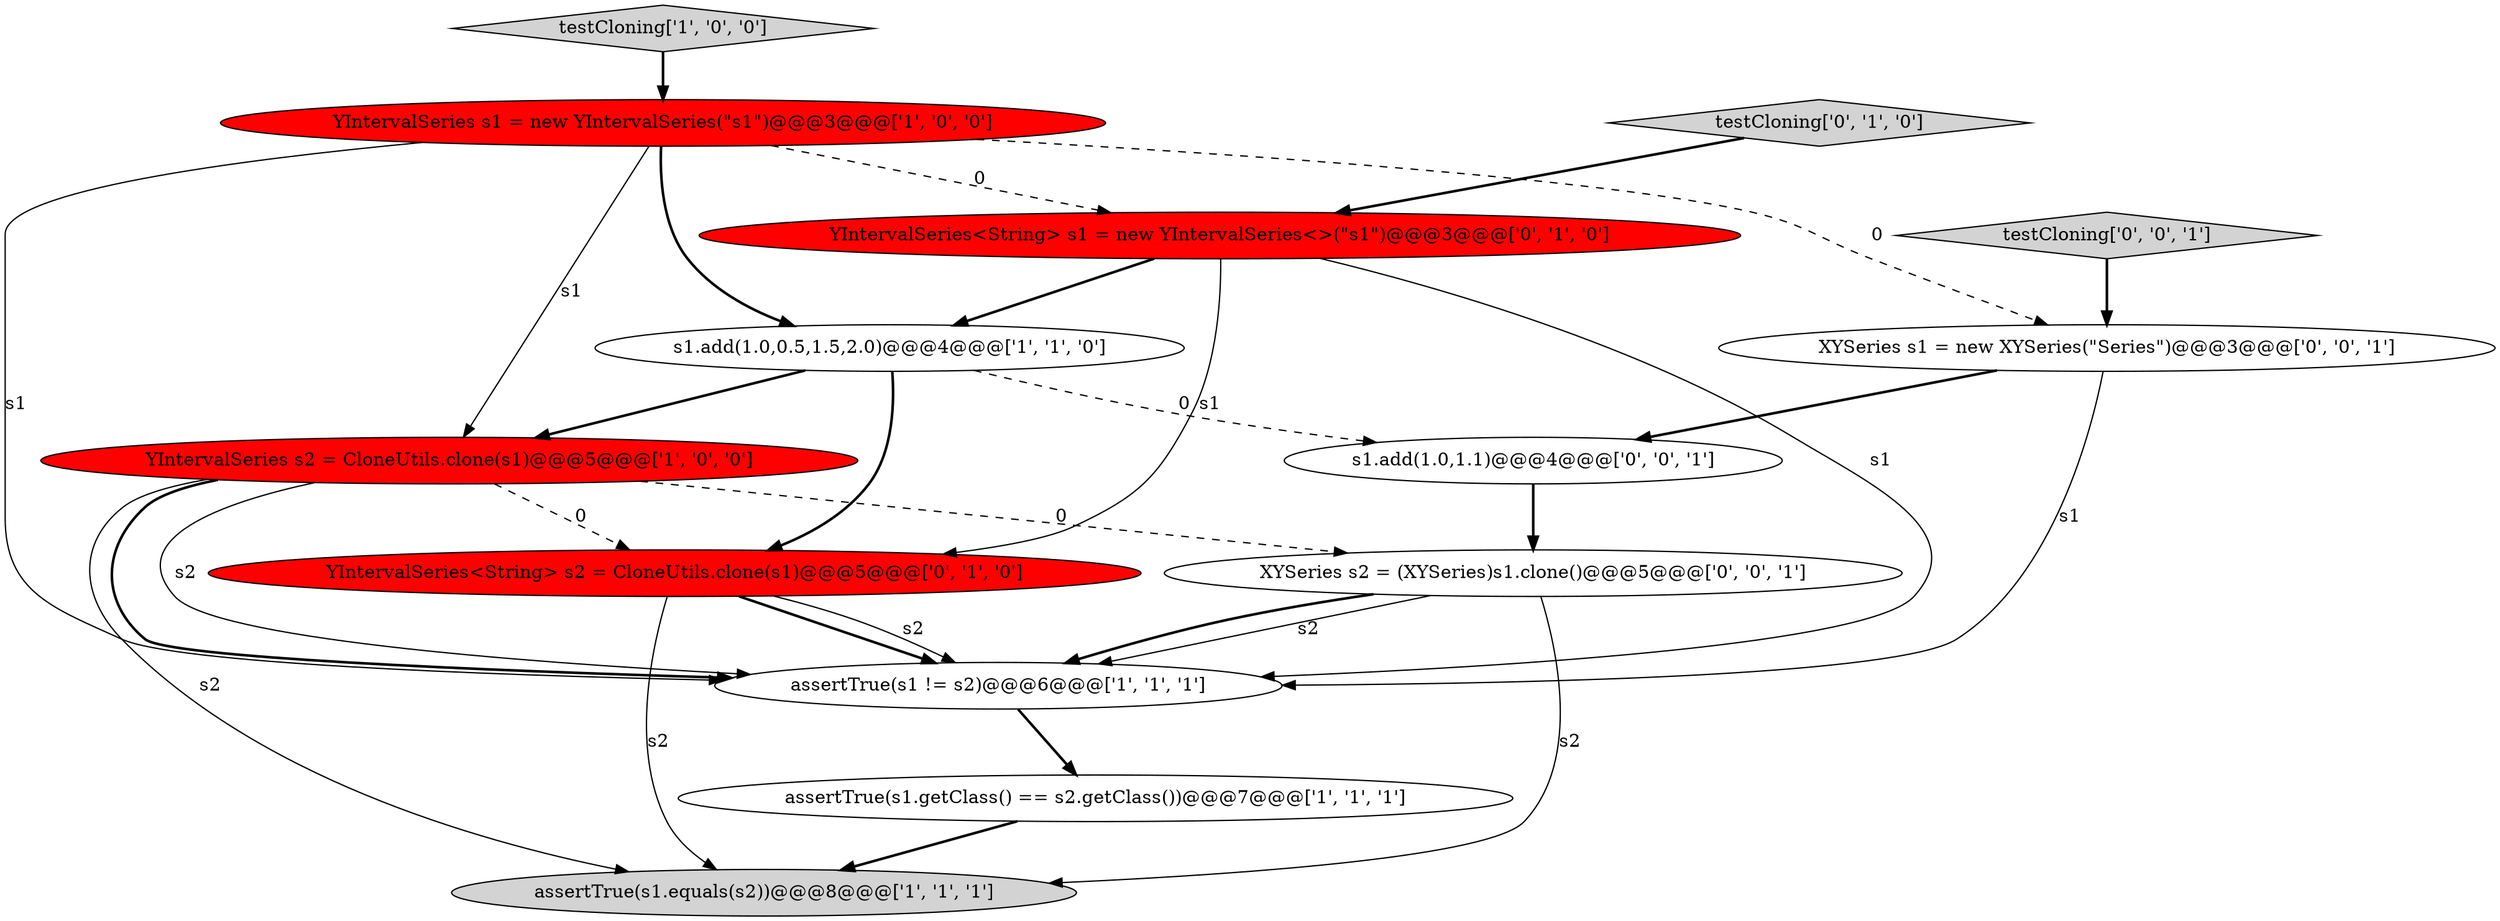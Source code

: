 digraph {
0 [style = filled, label = "testCloning['1', '0', '0']", fillcolor = lightgray, shape = diamond image = "AAA0AAABBB1BBB"];
2 [style = filled, label = "assertTrue(s1.equals(s2))@@@8@@@['1', '1', '1']", fillcolor = lightgray, shape = ellipse image = "AAA0AAABBB1BBB"];
7 [style = filled, label = "testCloning['0', '1', '0']", fillcolor = lightgray, shape = diamond image = "AAA0AAABBB2BBB"];
13 [style = filled, label = "XYSeries s2 = (XYSeries)s1.clone()@@@5@@@['0', '0', '1']", fillcolor = white, shape = ellipse image = "AAA0AAABBB3BBB"];
5 [style = filled, label = "s1.add(1.0,0.5,1.5,2.0)@@@4@@@['1', '1', '0']", fillcolor = white, shape = ellipse image = "AAA0AAABBB1BBB"];
6 [style = filled, label = "assertTrue(s1.getClass() == s2.getClass())@@@7@@@['1', '1', '1']", fillcolor = white, shape = ellipse image = "AAA0AAABBB1BBB"];
10 [style = filled, label = "s1.add(1.0,1.1)@@@4@@@['0', '0', '1']", fillcolor = white, shape = ellipse image = "AAA0AAABBB3BBB"];
12 [style = filled, label = "XYSeries s1 = new XYSeries(\"Series\")@@@3@@@['0', '0', '1']", fillcolor = white, shape = ellipse image = "AAA0AAABBB3BBB"];
8 [style = filled, label = "YIntervalSeries<String> s1 = new YIntervalSeries<>(\"s1\")@@@3@@@['0', '1', '0']", fillcolor = red, shape = ellipse image = "AAA1AAABBB2BBB"];
9 [style = filled, label = "YIntervalSeries<String> s2 = CloneUtils.clone(s1)@@@5@@@['0', '1', '0']", fillcolor = red, shape = ellipse image = "AAA1AAABBB2BBB"];
4 [style = filled, label = "assertTrue(s1 != s2)@@@6@@@['1', '1', '1']", fillcolor = white, shape = ellipse image = "AAA0AAABBB1BBB"];
11 [style = filled, label = "testCloning['0', '0', '1']", fillcolor = lightgray, shape = diamond image = "AAA0AAABBB3BBB"];
3 [style = filled, label = "YIntervalSeries s2 = CloneUtils.clone(s1)@@@5@@@['1', '0', '0']", fillcolor = red, shape = ellipse image = "AAA1AAABBB1BBB"];
1 [style = filled, label = "YIntervalSeries s1 = new YIntervalSeries(\"s1\")@@@3@@@['1', '0', '0']", fillcolor = red, shape = ellipse image = "AAA1AAABBB1BBB"];
1->5 [style = bold, label=""];
5->3 [style = bold, label=""];
8->9 [style = solid, label="s1"];
3->2 [style = solid, label="s2"];
5->9 [style = bold, label=""];
1->3 [style = solid, label="s1"];
4->6 [style = bold, label=""];
9->2 [style = solid, label="s2"];
13->4 [style = solid, label="s2"];
9->4 [style = bold, label=""];
13->2 [style = solid, label="s2"];
9->4 [style = solid, label="s2"];
11->12 [style = bold, label=""];
7->8 [style = bold, label=""];
3->13 [style = dashed, label="0"];
3->4 [style = bold, label=""];
12->4 [style = solid, label="s1"];
8->4 [style = solid, label="s1"];
3->4 [style = solid, label="s2"];
6->2 [style = bold, label=""];
1->12 [style = dashed, label="0"];
12->10 [style = bold, label=""];
8->5 [style = bold, label=""];
10->13 [style = bold, label=""];
1->4 [style = solid, label="s1"];
3->9 [style = dashed, label="0"];
5->10 [style = dashed, label="0"];
0->1 [style = bold, label=""];
1->8 [style = dashed, label="0"];
13->4 [style = bold, label=""];
}
